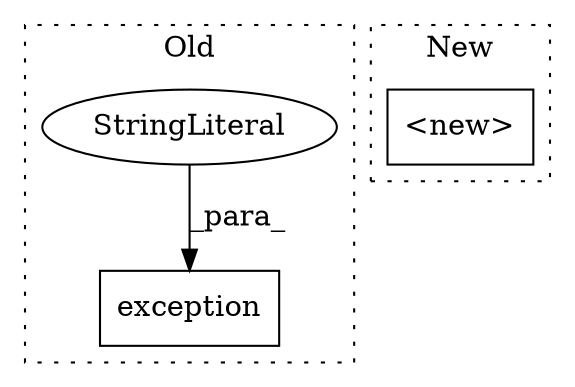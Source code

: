 digraph G {
subgraph cluster0 {
1 [label="exception" a="32" s="1021,1095" l="10,1" shape="box"];
3 [label="StringLiteral" a="45" s="1031" l="64" shape="ellipse"];
label = "Old";
style="dotted";
}
subgraph cluster1 {
2 [label="<new>" a="14" s="521" l="12" shape="box"];
label = "New";
style="dotted";
}
3 -> 1 [label="_para_"];
}